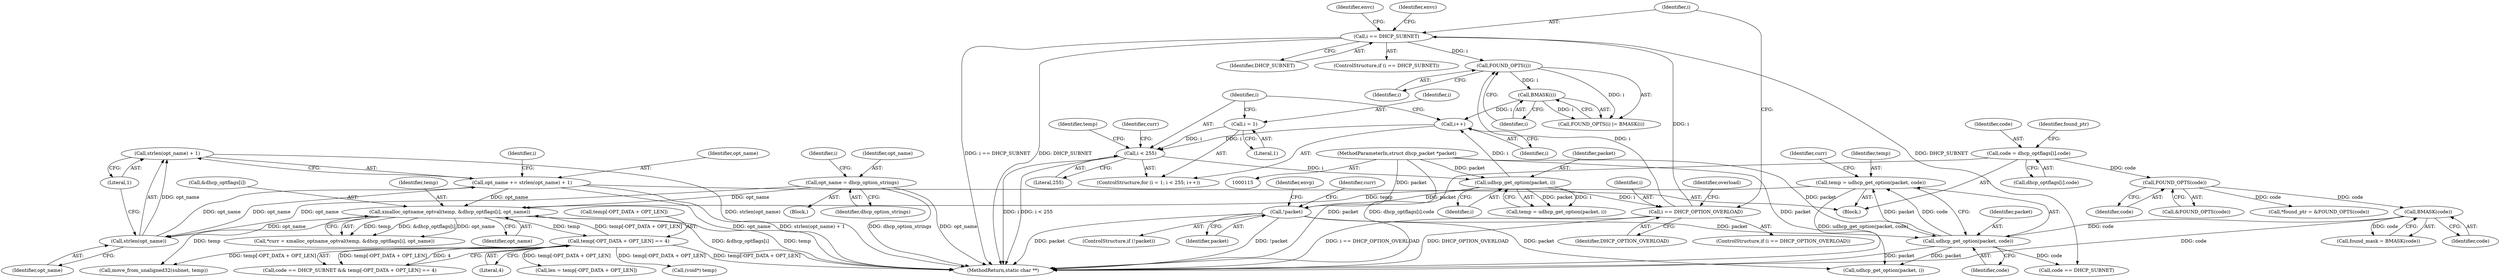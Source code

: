 digraph "0_busybox_74d9f1ba37010face4bd1449df4d60dd84450b06_0@API" {
"1000392" [label="(Call,strlen(opt_name) + 1)"];
"1000393" [label="(Call,strlen(opt_name))"];
"1000301" [label="(Call,opt_name = dhcp_option_strings)"];
"1000390" [label="(Call,opt_name += strlen(opt_name) + 1)"];
"1000349" [label="(Call,xmalloc_optname_optval(temp, &dhcp_optflags[i], opt_name))"];
"1000341" [label="(Call,temp = udhcp_get_option(packet, code))"];
"1000343" [label="(Call,udhcp_get_option(packet, code))"];
"1000204" [label="(Call,!packet)"];
"1000152" [label="(Call,udhcp_get_option(packet, i))"];
"1000116" [label="(MethodParameterIn,struct dhcp_packet *packet)"];
"1000144" [label="(Call,i < 255)"];
"1000141" [label="(Call,i = 1)"];
"1000147" [label="(Call,i++)"];
"1000178" [label="(Call,BMASK(i))"];
"1000176" [label="(Call,FOUND_OPTS(i))"];
"1000168" [label="(Call,i == DHCP_SUBNET)"];
"1000159" [label="(Call,i == DHCP_OPTION_OVERLOAD)"];
"1000328" [label="(Call,BMASK(code))"];
"1000323" [label="(Call,FOUND_OPTS(code))"];
"1000312" [label="(Call,code = dhcp_optflags[i].code)"];
"1000365" [label="(Call,temp[-OPT_DATA + OPT_LEN] == 4)"];
"1000146" [label="(Literal,255)"];
"1000203" [label="(ControlStructure,if (!packet))"];
"1000145" [label="(Identifier,i)"];
"1000302" [label="(Identifier,opt_name)"];
"1000172" [label="(Identifier,envc)"];
"1000344" [label="(Identifier,packet)"];
"1000140" [label="(ControlStructure,for (i = 1; i < 255; i++))"];
"1000142" [label="(Identifier,i)"];
"1000326" [label="(Call,found_mask = BMASK(code))"];
"1000322" [label="(Call,&FOUND_OPTS(code))"];
"1000348" [label="(Identifier,curr)"];
"1000372" [label="(Literal,4)"];
"1000393" [label="(Call,strlen(opt_name))"];
"1000161" [label="(Identifier,DHCP_OPTION_OVERLOAD)"];
"1000350" [label="(Identifier,temp)"];
"1000329" [label="(Identifier,code)"];
"1000170" [label="(Identifier,DHCP_SUBNET)"];
"1000303" [label="(Identifier,dhcp_option_strings)"];
"1000150" [label="(Call,temp = udhcp_get_option(packet, i))"];
"1000342" [label="(Identifier,temp)"];
"1000210" [label="(Identifier,curr)"];
"1000175" [label="(Call,FOUND_OPTS(i) |= BMASK(i))"];
"1000355" [label="(Identifier,opt_name)"];
"1000320" [label="(Call,*found_ptr = &FOUND_OPTS(code))"];
"1000168" [label="(Call,i == DHCP_SUBNET)"];
"1000305" [label="(Identifier,i)"];
"1000204" [label="(Call,!packet)"];
"1000163" [label="(Identifier,overload)"];
"1000144" [label="(Call,i < 255)"];
"1000176" [label="(Call,FOUND_OPTS(i))"];
"1000346" [label="(Call,*curr = xmalloc_optname_optval(temp, &dhcp_optflags[i], opt_name))"];
"1000152" [label="(Call,udhcp_get_option(packet, i))"];
"1000147" [label="(Call,i++)"];
"1000143" [label="(Literal,1)"];
"1000181" [label="(Identifier,curr)"];
"1000391" [label="(Identifier,opt_name)"];
"1000116" [label="(MethodParameterIn,struct dhcp_packet *packet)"];
"1000177" [label="(Identifier,i)"];
"1000321" [label="(Identifier,found_ptr)"];
"1000159" [label="(Call,i == DHCP_OPTION_OVERLOAD)"];
"1000148" [label="(Identifier,i)"];
"1000167" [label="(ControlStructure,if (i == DHCP_SUBNET))"];
"1000312" [label="(Call,code = dhcp_optflags[i].code)"];
"1000395" [label="(Literal,1)"];
"1000117" [label="(Block,)"];
"1000343" [label="(Call,udhcp_get_option(packet, code))"];
"1000178" [label="(Call,BMASK(i))"];
"1000174" [label="(Identifier,envc)"];
"1000394" [label="(Identifier,opt_name)"];
"1000314" [label="(Call,dhcp_optflags[i].code)"];
"1000390" [label="(Call,opt_name += strlen(opt_name) + 1)"];
"1000362" [label="(Call,code == DHCP_SUBNET)"];
"1000375" [label="(Call,move_from_unaligned32(subnet, temp))"];
"1000324" [label="(Identifier,code)"];
"1000158" [label="(ControlStructure,if (i == DHCP_OPTION_OVERLOAD))"];
"1000432" [label="(Call,len = temp[-OPT_DATA + OPT_LEN])"];
"1000341" [label="(Call,temp = udhcp_get_option(packet, code))"];
"1000328" [label="(Call,BMASK(code))"];
"1000301" [label="(Call,opt_name = dhcp_option_strings)"];
"1000349" [label="(Call,xmalloc_optname_optval(temp, &dhcp_optflags[i], opt_name))"];
"1000351" [label="(Call,&dhcp_optflags[i])"];
"1000153" [label="(Identifier,packet)"];
"1000397" [label="(Identifier,i)"];
"1000169" [label="(Identifier,i)"];
"1000466" [label="(Call,(void*) temp)"];
"1000323" [label="(Call,FOUND_OPTS(code))"];
"1000365" [label="(Call,temp[-OPT_DATA + OPT_LEN] == 4)"];
"1000207" [label="(Identifier,envp)"];
"1000151" [label="(Identifier,temp)"];
"1000179" [label="(Identifier,i)"];
"1000205" [label="(Identifier,packet)"];
"1000141" [label="(Call,i = 1)"];
"1000479" [label="(MethodReturn,static char **)"];
"1000310" [label="(Block,)"];
"1000429" [label="(Call,udhcp_get_option(packet, i))"];
"1000154" [label="(Identifier,i)"];
"1000160" [label="(Identifier,i)"];
"1000313" [label="(Identifier,code)"];
"1000361" [label="(Call,code == DHCP_SUBNET && temp[-OPT_DATA + OPT_LEN] == 4)"];
"1000345" [label="(Identifier,code)"];
"1000366" [label="(Call,temp[-OPT_DATA + OPT_LEN])"];
"1000392" [label="(Call,strlen(opt_name) + 1)"];
"1000392" -> "1000390"  [label="AST: "];
"1000392" -> "1000395"  [label="CFG: "];
"1000393" -> "1000392"  [label="AST: "];
"1000395" -> "1000392"  [label="AST: "];
"1000390" -> "1000392"  [label="CFG: "];
"1000392" -> "1000479"  [label="DDG: strlen(opt_name)"];
"1000393" -> "1000392"  [label="DDG: opt_name"];
"1000393" -> "1000394"  [label="CFG: "];
"1000394" -> "1000393"  [label="AST: "];
"1000395" -> "1000393"  [label="CFG: "];
"1000393" -> "1000390"  [label="DDG: opt_name"];
"1000301" -> "1000393"  [label="DDG: opt_name"];
"1000390" -> "1000393"  [label="DDG: opt_name"];
"1000349" -> "1000393"  [label="DDG: opt_name"];
"1000301" -> "1000117"  [label="AST: "];
"1000301" -> "1000303"  [label="CFG: "];
"1000302" -> "1000301"  [label="AST: "];
"1000303" -> "1000301"  [label="AST: "];
"1000305" -> "1000301"  [label="CFG: "];
"1000301" -> "1000479"  [label="DDG: dhcp_option_strings"];
"1000301" -> "1000479"  [label="DDG: opt_name"];
"1000301" -> "1000349"  [label="DDG: opt_name"];
"1000390" -> "1000310"  [label="AST: "];
"1000391" -> "1000390"  [label="AST: "];
"1000397" -> "1000390"  [label="CFG: "];
"1000390" -> "1000479"  [label="DDG: strlen(opt_name) + 1"];
"1000390" -> "1000479"  [label="DDG: opt_name"];
"1000390" -> "1000349"  [label="DDG: opt_name"];
"1000349" -> "1000346"  [label="AST: "];
"1000349" -> "1000355"  [label="CFG: "];
"1000350" -> "1000349"  [label="AST: "];
"1000351" -> "1000349"  [label="AST: "];
"1000355" -> "1000349"  [label="AST: "];
"1000346" -> "1000349"  [label="CFG: "];
"1000349" -> "1000479"  [label="DDG: &dhcp_optflags[i]"];
"1000349" -> "1000479"  [label="DDG: temp"];
"1000349" -> "1000346"  [label="DDG: temp"];
"1000349" -> "1000346"  [label="DDG: &dhcp_optflags[i]"];
"1000349" -> "1000346"  [label="DDG: opt_name"];
"1000341" -> "1000349"  [label="DDG: temp"];
"1000365" -> "1000349"  [label="DDG: temp[-OPT_DATA + OPT_LEN]"];
"1000349" -> "1000365"  [label="DDG: temp"];
"1000349" -> "1000375"  [label="DDG: temp"];
"1000341" -> "1000310"  [label="AST: "];
"1000341" -> "1000343"  [label="CFG: "];
"1000342" -> "1000341"  [label="AST: "];
"1000343" -> "1000341"  [label="AST: "];
"1000348" -> "1000341"  [label="CFG: "];
"1000341" -> "1000479"  [label="DDG: udhcp_get_option(packet, code)"];
"1000343" -> "1000341"  [label="DDG: packet"];
"1000343" -> "1000341"  [label="DDG: code"];
"1000343" -> "1000345"  [label="CFG: "];
"1000344" -> "1000343"  [label="AST: "];
"1000345" -> "1000343"  [label="AST: "];
"1000343" -> "1000479"  [label="DDG: packet"];
"1000204" -> "1000343"  [label="DDG: packet"];
"1000116" -> "1000343"  [label="DDG: packet"];
"1000328" -> "1000343"  [label="DDG: code"];
"1000343" -> "1000362"  [label="DDG: code"];
"1000343" -> "1000429"  [label="DDG: packet"];
"1000204" -> "1000203"  [label="AST: "];
"1000204" -> "1000205"  [label="CFG: "];
"1000205" -> "1000204"  [label="AST: "];
"1000207" -> "1000204"  [label="CFG: "];
"1000210" -> "1000204"  [label="CFG: "];
"1000204" -> "1000479"  [label="DDG: packet"];
"1000204" -> "1000479"  [label="DDG: !packet"];
"1000152" -> "1000204"  [label="DDG: packet"];
"1000116" -> "1000204"  [label="DDG: packet"];
"1000204" -> "1000429"  [label="DDG: packet"];
"1000152" -> "1000150"  [label="AST: "];
"1000152" -> "1000154"  [label="CFG: "];
"1000153" -> "1000152"  [label="AST: "];
"1000154" -> "1000152"  [label="AST: "];
"1000150" -> "1000152"  [label="CFG: "];
"1000152" -> "1000147"  [label="DDG: i"];
"1000152" -> "1000150"  [label="DDG: packet"];
"1000152" -> "1000150"  [label="DDG: i"];
"1000116" -> "1000152"  [label="DDG: packet"];
"1000144" -> "1000152"  [label="DDG: i"];
"1000152" -> "1000159"  [label="DDG: i"];
"1000116" -> "1000115"  [label="AST: "];
"1000116" -> "1000479"  [label="DDG: packet"];
"1000116" -> "1000429"  [label="DDG: packet"];
"1000144" -> "1000140"  [label="AST: "];
"1000144" -> "1000146"  [label="CFG: "];
"1000145" -> "1000144"  [label="AST: "];
"1000146" -> "1000144"  [label="AST: "];
"1000151" -> "1000144"  [label="CFG: "];
"1000181" -> "1000144"  [label="CFG: "];
"1000144" -> "1000479"  [label="DDG: i < 255"];
"1000144" -> "1000479"  [label="DDG: i"];
"1000141" -> "1000144"  [label="DDG: i"];
"1000147" -> "1000144"  [label="DDG: i"];
"1000141" -> "1000140"  [label="AST: "];
"1000141" -> "1000143"  [label="CFG: "];
"1000142" -> "1000141"  [label="AST: "];
"1000143" -> "1000141"  [label="AST: "];
"1000145" -> "1000141"  [label="CFG: "];
"1000147" -> "1000140"  [label="AST: "];
"1000147" -> "1000148"  [label="CFG: "];
"1000148" -> "1000147"  [label="AST: "];
"1000145" -> "1000147"  [label="CFG: "];
"1000178" -> "1000147"  [label="DDG: i"];
"1000178" -> "1000175"  [label="AST: "];
"1000178" -> "1000179"  [label="CFG: "];
"1000179" -> "1000178"  [label="AST: "];
"1000175" -> "1000178"  [label="CFG: "];
"1000178" -> "1000175"  [label="DDG: i"];
"1000176" -> "1000178"  [label="DDG: i"];
"1000176" -> "1000175"  [label="AST: "];
"1000176" -> "1000177"  [label="CFG: "];
"1000177" -> "1000176"  [label="AST: "];
"1000179" -> "1000176"  [label="CFG: "];
"1000176" -> "1000175"  [label="DDG: i"];
"1000168" -> "1000176"  [label="DDG: i"];
"1000159" -> "1000176"  [label="DDG: i"];
"1000168" -> "1000167"  [label="AST: "];
"1000168" -> "1000170"  [label="CFG: "];
"1000169" -> "1000168"  [label="AST: "];
"1000170" -> "1000168"  [label="AST: "];
"1000172" -> "1000168"  [label="CFG: "];
"1000174" -> "1000168"  [label="CFG: "];
"1000168" -> "1000479"  [label="DDG: i == DHCP_SUBNET"];
"1000168" -> "1000479"  [label="DDG: DHCP_SUBNET"];
"1000159" -> "1000168"  [label="DDG: i"];
"1000168" -> "1000362"  [label="DDG: DHCP_SUBNET"];
"1000159" -> "1000158"  [label="AST: "];
"1000159" -> "1000161"  [label="CFG: "];
"1000160" -> "1000159"  [label="AST: "];
"1000161" -> "1000159"  [label="AST: "];
"1000163" -> "1000159"  [label="CFG: "];
"1000169" -> "1000159"  [label="CFG: "];
"1000159" -> "1000479"  [label="DDG: i == DHCP_OPTION_OVERLOAD"];
"1000159" -> "1000479"  [label="DDG: DHCP_OPTION_OVERLOAD"];
"1000328" -> "1000326"  [label="AST: "];
"1000328" -> "1000329"  [label="CFG: "];
"1000329" -> "1000328"  [label="AST: "];
"1000326" -> "1000328"  [label="CFG: "];
"1000328" -> "1000479"  [label="DDG: code"];
"1000328" -> "1000326"  [label="DDG: code"];
"1000323" -> "1000328"  [label="DDG: code"];
"1000323" -> "1000322"  [label="AST: "];
"1000323" -> "1000324"  [label="CFG: "];
"1000324" -> "1000323"  [label="AST: "];
"1000322" -> "1000323"  [label="CFG: "];
"1000323" -> "1000320"  [label="DDG: code"];
"1000312" -> "1000323"  [label="DDG: code"];
"1000312" -> "1000310"  [label="AST: "];
"1000312" -> "1000314"  [label="CFG: "];
"1000313" -> "1000312"  [label="AST: "];
"1000314" -> "1000312"  [label="AST: "];
"1000321" -> "1000312"  [label="CFG: "];
"1000312" -> "1000479"  [label="DDG: dhcp_optflags[i].code"];
"1000365" -> "1000361"  [label="AST: "];
"1000365" -> "1000372"  [label="CFG: "];
"1000366" -> "1000365"  [label="AST: "];
"1000372" -> "1000365"  [label="AST: "];
"1000361" -> "1000365"  [label="CFG: "];
"1000365" -> "1000479"  [label="DDG: temp[-OPT_DATA + OPT_LEN]"];
"1000365" -> "1000361"  [label="DDG: temp[-OPT_DATA + OPT_LEN]"];
"1000365" -> "1000361"  [label="DDG: 4"];
"1000365" -> "1000375"  [label="DDG: temp[-OPT_DATA + OPT_LEN]"];
"1000365" -> "1000432"  [label="DDG: temp[-OPT_DATA + OPT_LEN]"];
"1000365" -> "1000466"  [label="DDG: temp[-OPT_DATA + OPT_LEN]"];
}
